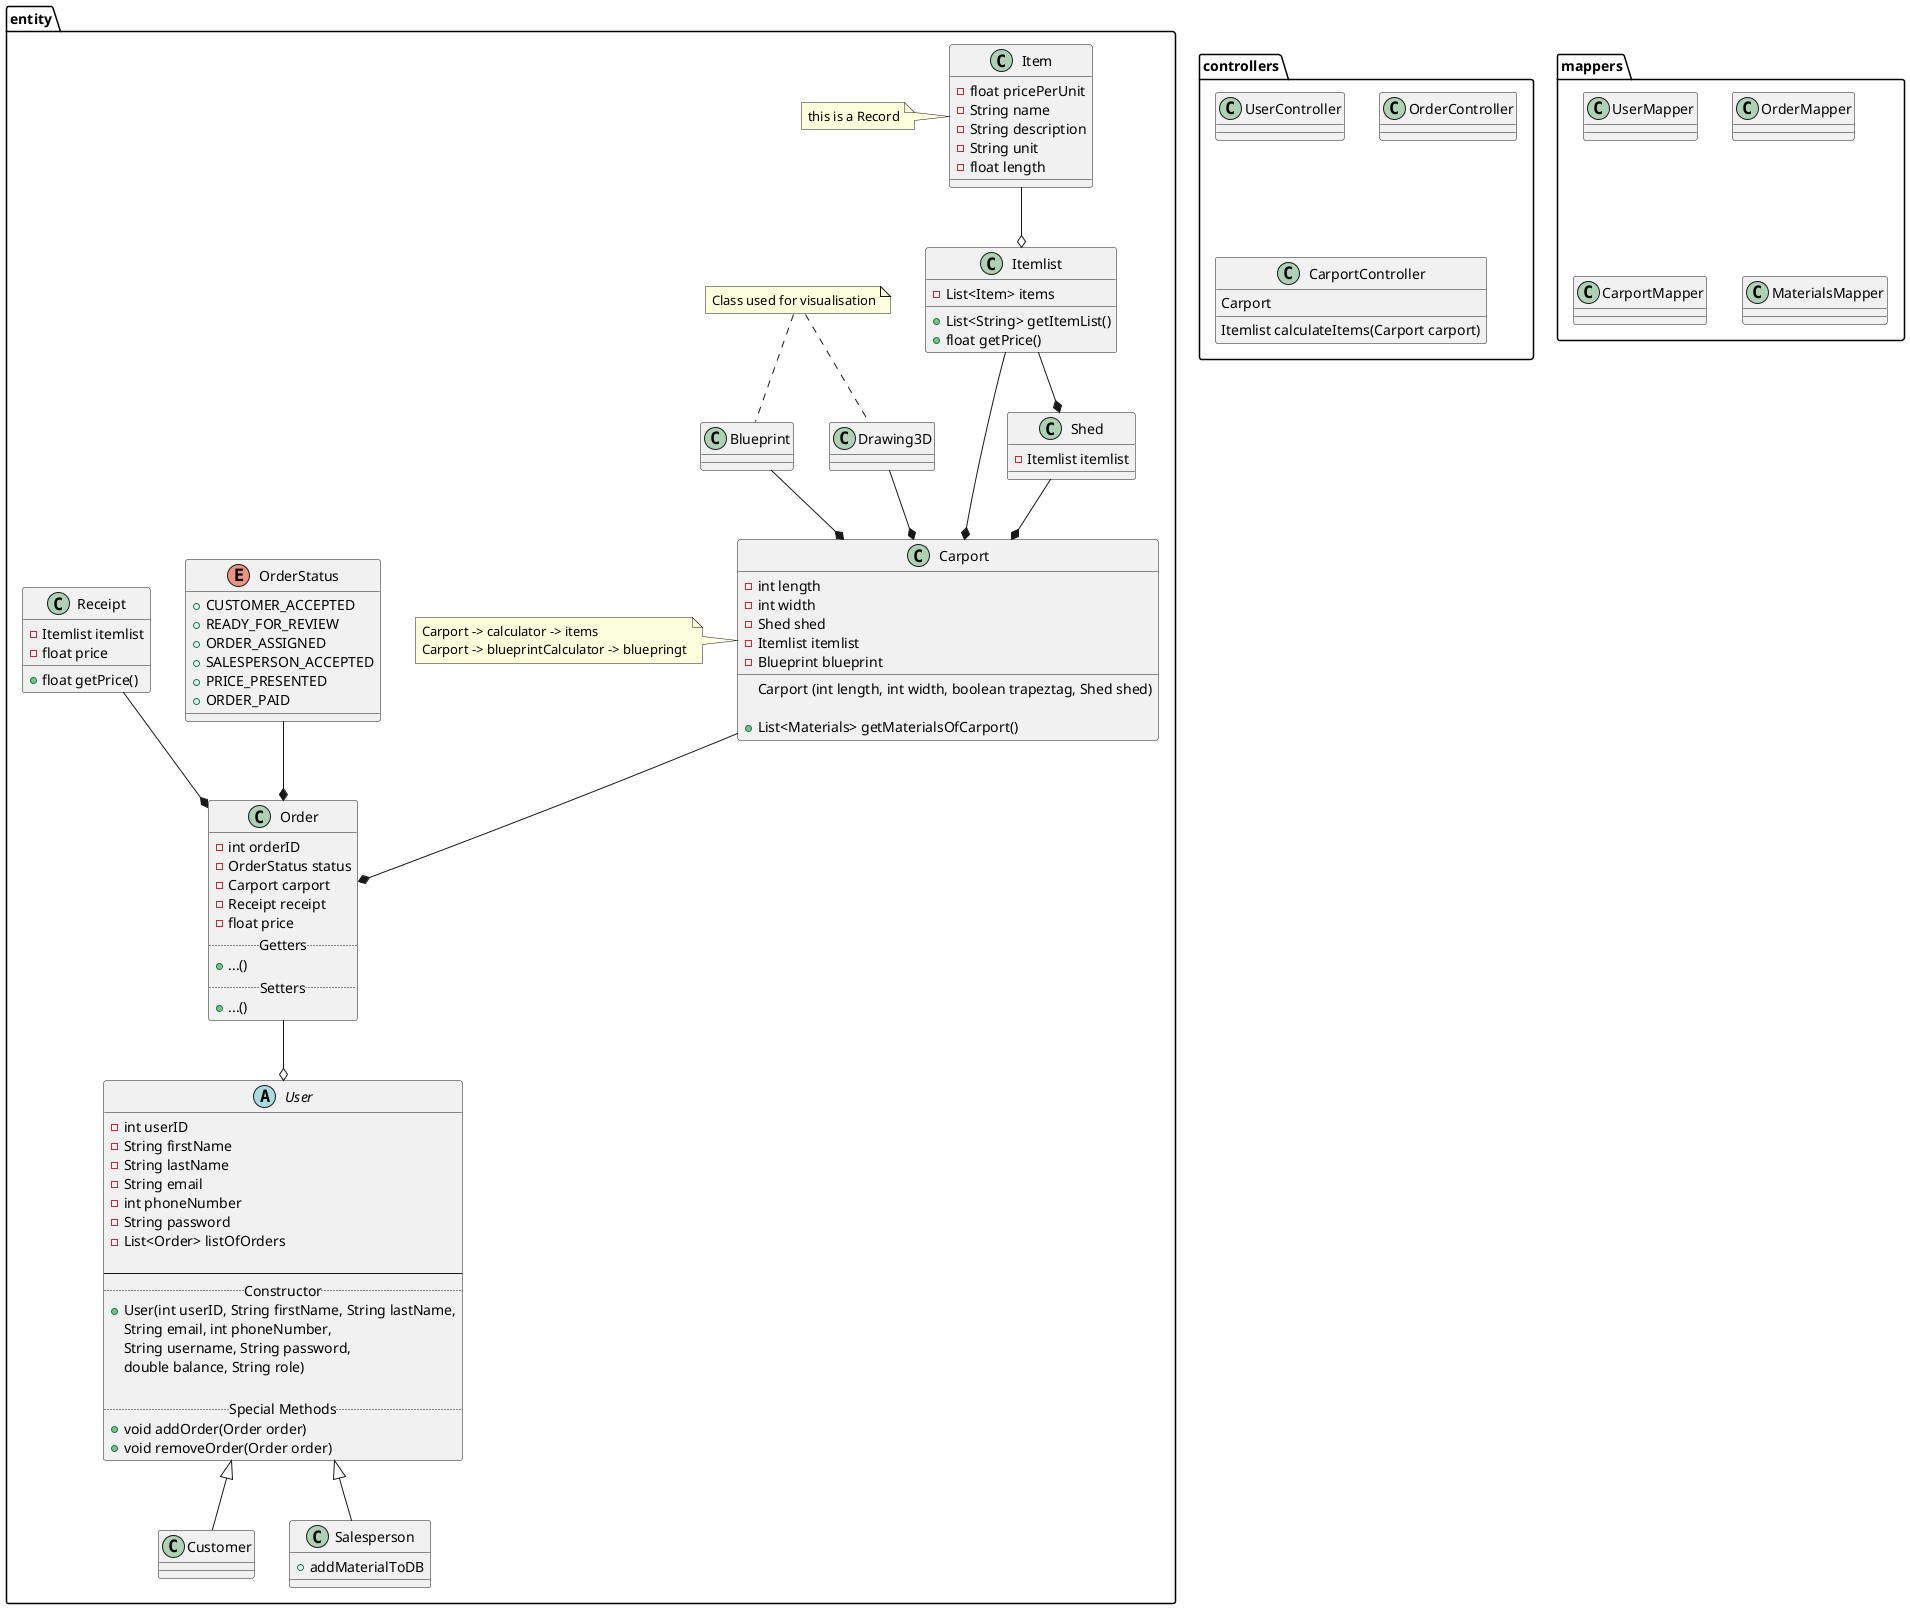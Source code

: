 @startuml
'https://plantuml.com/class-diagram


package "entity" {
    abstract User{
        - int userID
        - String firstName
        - String lastName
        - String email
        - int phoneNumber
        - String password
        - List<Order> listOfOrders

        --
        ..Constructor..
        + User(int userID, String firstName, String lastName,
        String email, int phoneNumber,
        String username, String password,
        double balance, String role)

        ..Special Methods..
        + void addOrder(Order order)
        + void removeOrder(Order order)
    }

    class Customer extends User {
    }

    class Salesperson extends User {
        + addMaterialToDB
    }

    Enum OrderStatus {
        + CUSTOMER_ACCEPTED
        + READY_FOR_REVIEW
        + ORDER_ASSIGNED
        + SALESPERSON_ACCEPTED
        + PRICE_PRESENTED
        + ORDER_PAID
    }

    class Order {
        - int orderID
        - OrderStatus status
        - Carport carport
        - Receipt receipt
        - float price
        ..Getters..
        + ...()
        ..Setters..
        + ...()
    }
    class Receipt {
        - Itemlist itemlist
        - float price
        + float getPrice()
    }
    /'class Receipt'/
    class Carport {
        - int length
        - int width
        - Shed shed
        - Itemlist itemlist
        - Blueprint blueprint
        Carport (int length, int width, boolean trapeztag, Shed shed)

        + List<Materials> getMaterialsOfCarport()
    }
    note left: Carport -> calculator -> items \nCarport -> blueprintCalculator -> bluepringt

    class Blueprint {
    }

    note "Class used for visualisation" as n1

    class Drawing3D{
    }
    n1 .. Drawing3D
    n1 .. Blueprint

    class Itemlist{
        - List<Item> items
        + List<String> getItemList()
        + float getPrice()
    }

    class Item {
        - float pricePerUnit
        - String name
        - String description
        - String unit
        - float length
    }
    note left: this is a Record

    class Shed {
        - Itemlist itemlist
    }
}

package "controllers" {
    class UserController {}
    class OrderController
    class CarportController {
        Carport
        Itemlist calculateItems(Carport carport)
    }
}

package "mappers" {
    class UserMapper
    class OrderMapper
    class CarportMapper
    class MaterialsMapper
}

/'Relations'/
package "entity" {
    Order --o User
    OrderStatus --* Order
    Carport --* Order
    Shed --* Carport
    Itemlist --* Shed
    Itemlist --* Carport
    Item --o Itemlist
    Receipt --* Order
    Blueprint --* Carport
    Drawing3D --* Carport
}





@enduml